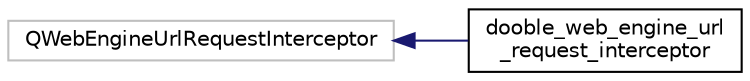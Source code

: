 digraph "Graphical Class Hierarchy"
{
 // LATEX_PDF_SIZE
  edge [fontname="Helvetica",fontsize="10",labelfontname="Helvetica",labelfontsize="10"];
  node [fontname="Helvetica",fontsize="10",shape=record];
  rankdir="LR";
  Node67 [label="QWebEngineUrlRequestInterceptor",height=0.2,width=0.4,color="grey75", fillcolor="white", style="filled",tooltip=" "];
  Node67 -> Node0 [dir="back",color="midnightblue",fontsize="10",style="solid",fontname="Helvetica"];
  Node0 [label="dooble_web_engine_url\l_request_interceptor",height=0.2,width=0.4,color="black", fillcolor="white", style="filled",URL="$classdooble__web__engine__url__request__interceptor.html",tooltip=" "];
}
